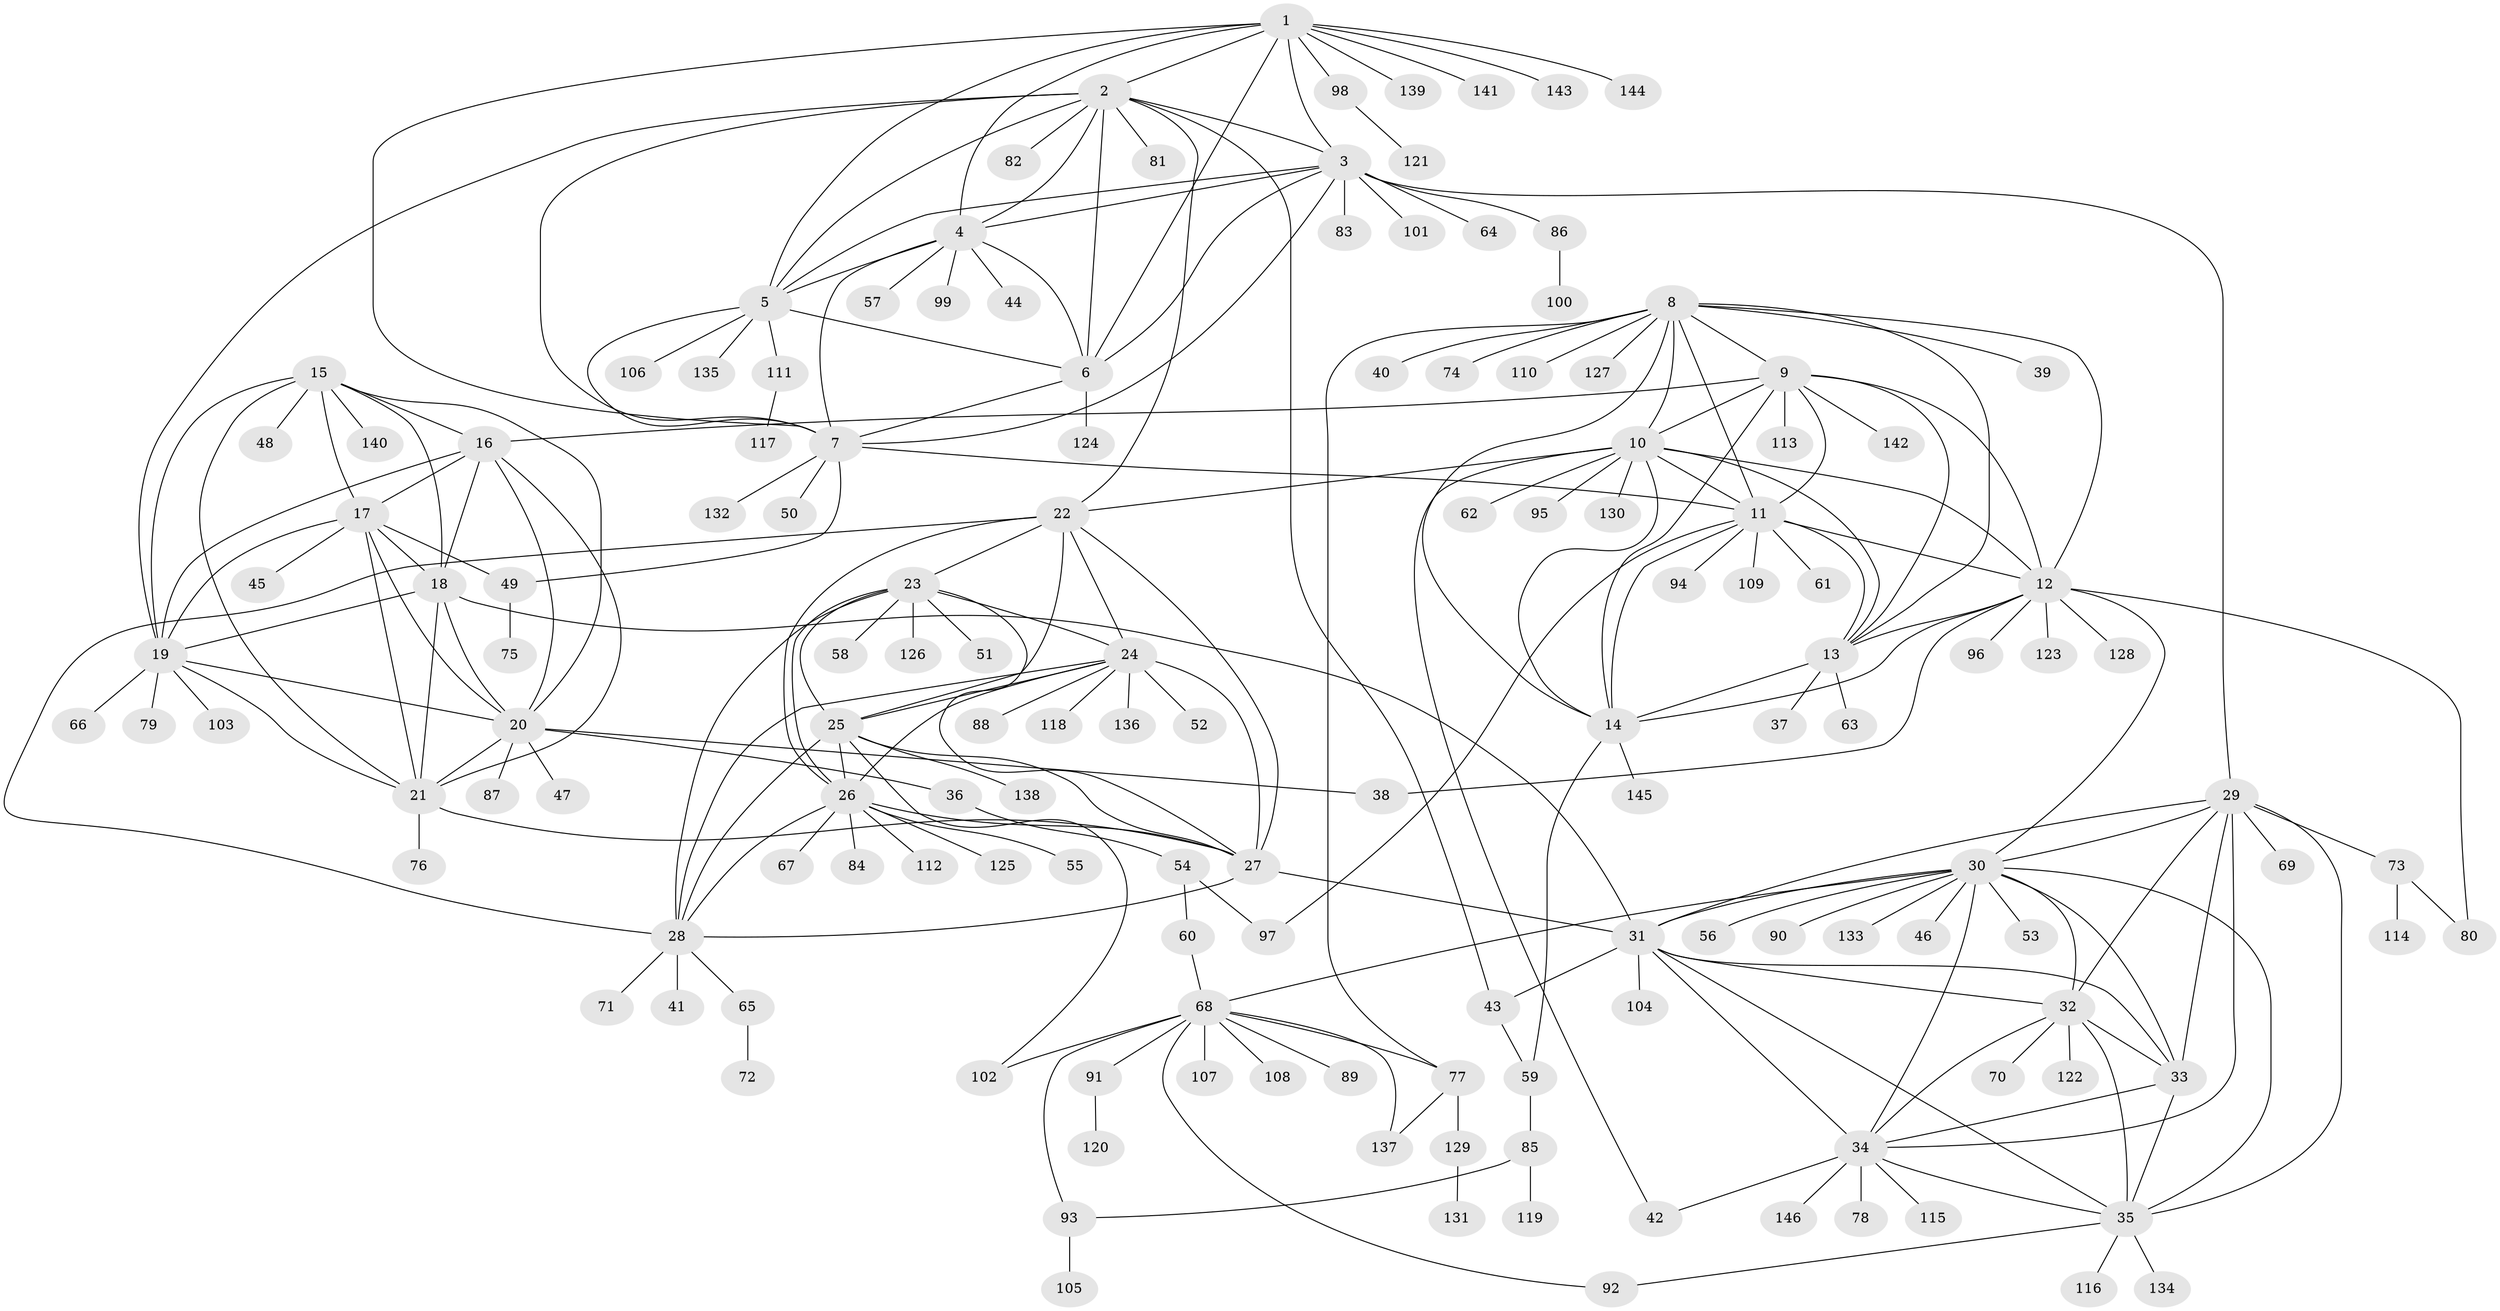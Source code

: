 // Generated by graph-tools (version 1.1) at 2025/02/03/09/25 03:02:35]
// undirected, 146 vertices, 239 edges
graph export_dot {
graph [start="1"]
  node [color=gray90,style=filled];
  1;
  2;
  3;
  4;
  5;
  6;
  7;
  8;
  9;
  10;
  11;
  12;
  13;
  14;
  15;
  16;
  17;
  18;
  19;
  20;
  21;
  22;
  23;
  24;
  25;
  26;
  27;
  28;
  29;
  30;
  31;
  32;
  33;
  34;
  35;
  36;
  37;
  38;
  39;
  40;
  41;
  42;
  43;
  44;
  45;
  46;
  47;
  48;
  49;
  50;
  51;
  52;
  53;
  54;
  55;
  56;
  57;
  58;
  59;
  60;
  61;
  62;
  63;
  64;
  65;
  66;
  67;
  68;
  69;
  70;
  71;
  72;
  73;
  74;
  75;
  76;
  77;
  78;
  79;
  80;
  81;
  82;
  83;
  84;
  85;
  86;
  87;
  88;
  89;
  90;
  91;
  92;
  93;
  94;
  95;
  96;
  97;
  98;
  99;
  100;
  101;
  102;
  103;
  104;
  105;
  106;
  107;
  108;
  109;
  110;
  111;
  112;
  113;
  114;
  115;
  116;
  117;
  118;
  119;
  120;
  121;
  122;
  123;
  124;
  125;
  126;
  127;
  128;
  129;
  130;
  131;
  132;
  133;
  134;
  135;
  136;
  137;
  138;
  139;
  140;
  141;
  142;
  143;
  144;
  145;
  146;
  1 -- 2;
  1 -- 3;
  1 -- 4;
  1 -- 5;
  1 -- 6;
  1 -- 7;
  1 -- 98;
  1 -- 139;
  1 -- 141;
  1 -- 143;
  1 -- 144;
  2 -- 3;
  2 -- 4;
  2 -- 5;
  2 -- 6;
  2 -- 7;
  2 -- 19;
  2 -- 22;
  2 -- 43;
  2 -- 81;
  2 -- 82;
  3 -- 4;
  3 -- 5;
  3 -- 6;
  3 -- 7;
  3 -- 29;
  3 -- 64;
  3 -- 83;
  3 -- 86;
  3 -- 101;
  4 -- 5;
  4 -- 6;
  4 -- 7;
  4 -- 44;
  4 -- 57;
  4 -- 99;
  5 -- 6;
  5 -- 7;
  5 -- 106;
  5 -- 111;
  5 -- 135;
  6 -- 7;
  6 -- 124;
  7 -- 11;
  7 -- 49;
  7 -- 50;
  7 -- 132;
  8 -- 9;
  8 -- 10;
  8 -- 11;
  8 -- 12;
  8 -- 13;
  8 -- 14;
  8 -- 39;
  8 -- 40;
  8 -- 74;
  8 -- 77;
  8 -- 110;
  8 -- 127;
  9 -- 10;
  9 -- 11;
  9 -- 12;
  9 -- 13;
  9 -- 14;
  9 -- 16;
  9 -- 113;
  9 -- 142;
  10 -- 11;
  10 -- 12;
  10 -- 13;
  10 -- 14;
  10 -- 22;
  10 -- 42;
  10 -- 62;
  10 -- 95;
  10 -- 130;
  11 -- 12;
  11 -- 13;
  11 -- 14;
  11 -- 61;
  11 -- 94;
  11 -- 97;
  11 -- 109;
  12 -- 13;
  12 -- 14;
  12 -- 30;
  12 -- 38;
  12 -- 80;
  12 -- 96;
  12 -- 123;
  12 -- 128;
  13 -- 14;
  13 -- 37;
  13 -- 63;
  14 -- 59;
  14 -- 145;
  15 -- 16;
  15 -- 17;
  15 -- 18;
  15 -- 19;
  15 -- 20;
  15 -- 21;
  15 -- 48;
  15 -- 140;
  16 -- 17;
  16 -- 18;
  16 -- 19;
  16 -- 20;
  16 -- 21;
  17 -- 18;
  17 -- 19;
  17 -- 20;
  17 -- 21;
  17 -- 45;
  17 -- 49;
  18 -- 19;
  18 -- 20;
  18 -- 21;
  18 -- 31;
  19 -- 20;
  19 -- 21;
  19 -- 66;
  19 -- 79;
  19 -- 103;
  20 -- 21;
  20 -- 36;
  20 -- 38;
  20 -- 47;
  20 -- 87;
  21 -- 27;
  21 -- 76;
  22 -- 23;
  22 -- 24;
  22 -- 25;
  22 -- 26;
  22 -- 27;
  22 -- 28;
  23 -- 24;
  23 -- 25;
  23 -- 26;
  23 -- 27;
  23 -- 28;
  23 -- 51;
  23 -- 58;
  23 -- 126;
  24 -- 25;
  24 -- 26;
  24 -- 27;
  24 -- 28;
  24 -- 52;
  24 -- 88;
  24 -- 118;
  24 -- 136;
  25 -- 26;
  25 -- 27;
  25 -- 28;
  25 -- 102;
  25 -- 138;
  26 -- 27;
  26 -- 28;
  26 -- 55;
  26 -- 67;
  26 -- 84;
  26 -- 112;
  26 -- 125;
  27 -- 28;
  27 -- 31;
  28 -- 41;
  28 -- 65;
  28 -- 71;
  29 -- 30;
  29 -- 31;
  29 -- 32;
  29 -- 33;
  29 -- 34;
  29 -- 35;
  29 -- 69;
  29 -- 73;
  30 -- 31;
  30 -- 32;
  30 -- 33;
  30 -- 34;
  30 -- 35;
  30 -- 46;
  30 -- 53;
  30 -- 56;
  30 -- 68;
  30 -- 90;
  30 -- 133;
  31 -- 32;
  31 -- 33;
  31 -- 34;
  31 -- 35;
  31 -- 43;
  31 -- 104;
  32 -- 33;
  32 -- 34;
  32 -- 35;
  32 -- 70;
  32 -- 122;
  33 -- 34;
  33 -- 35;
  34 -- 35;
  34 -- 42;
  34 -- 78;
  34 -- 115;
  34 -- 146;
  35 -- 92;
  35 -- 116;
  35 -- 134;
  36 -- 54;
  43 -- 59;
  49 -- 75;
  54 -- 60;
  54 -- 97;
  59 -- 85;
  60 -- 68;
  65 -- 72;
  68 -- 77;
  68 -- 89;
  68 -- 91;
  68 -- 92;
  68 -- 93;
  68 -- 102;
  68 -- 107;
  68 -- 108;
  68 -- 137;
  73 -- 80;
  73 -- 114;
  77 -- 129;
  77 -- 137;
  85 -- 93;
  85 -- 119;
  86 -- 100;
  91 -- 120;
  93 -- 105;
  98 -- 121;
  111 -- 117;
  129 -- 131;
}
